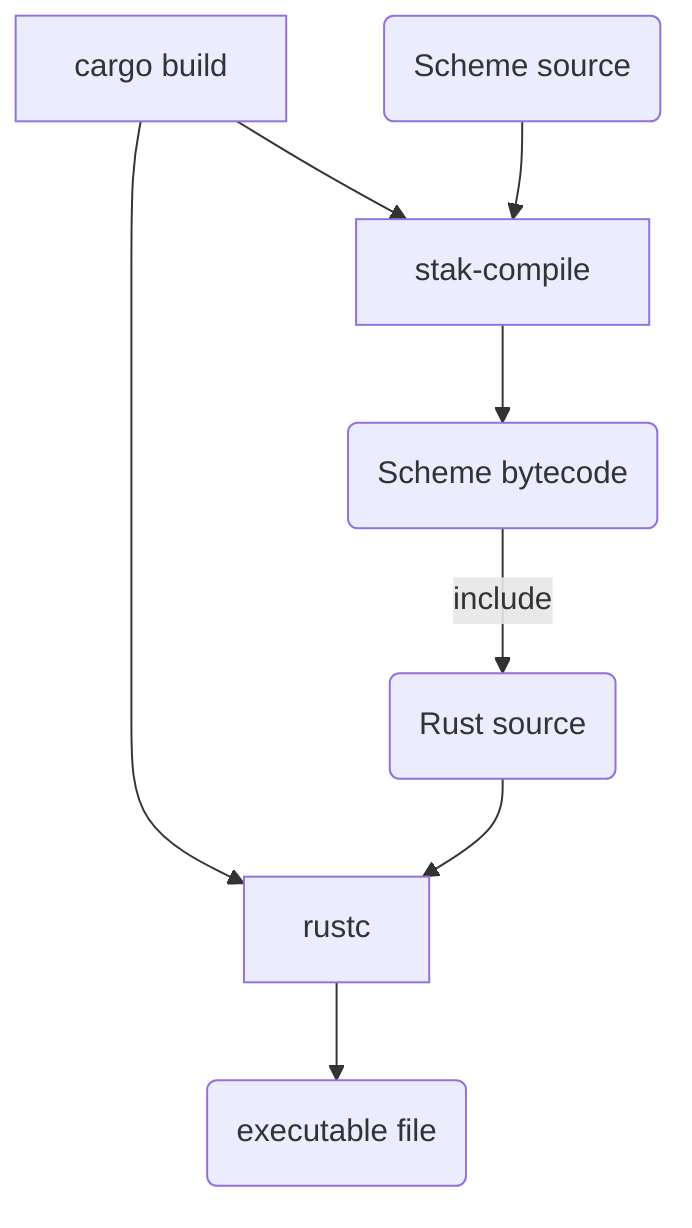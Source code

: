 graph TD
  B[cargo build] --> RC
  B --> SC

  SS(Scheme source) --> SC[stak-compile] --> SB(Scheme bytecode) -->|include| RS
  RS(Rust source) --> RC[rustc] --> RB(executable file)